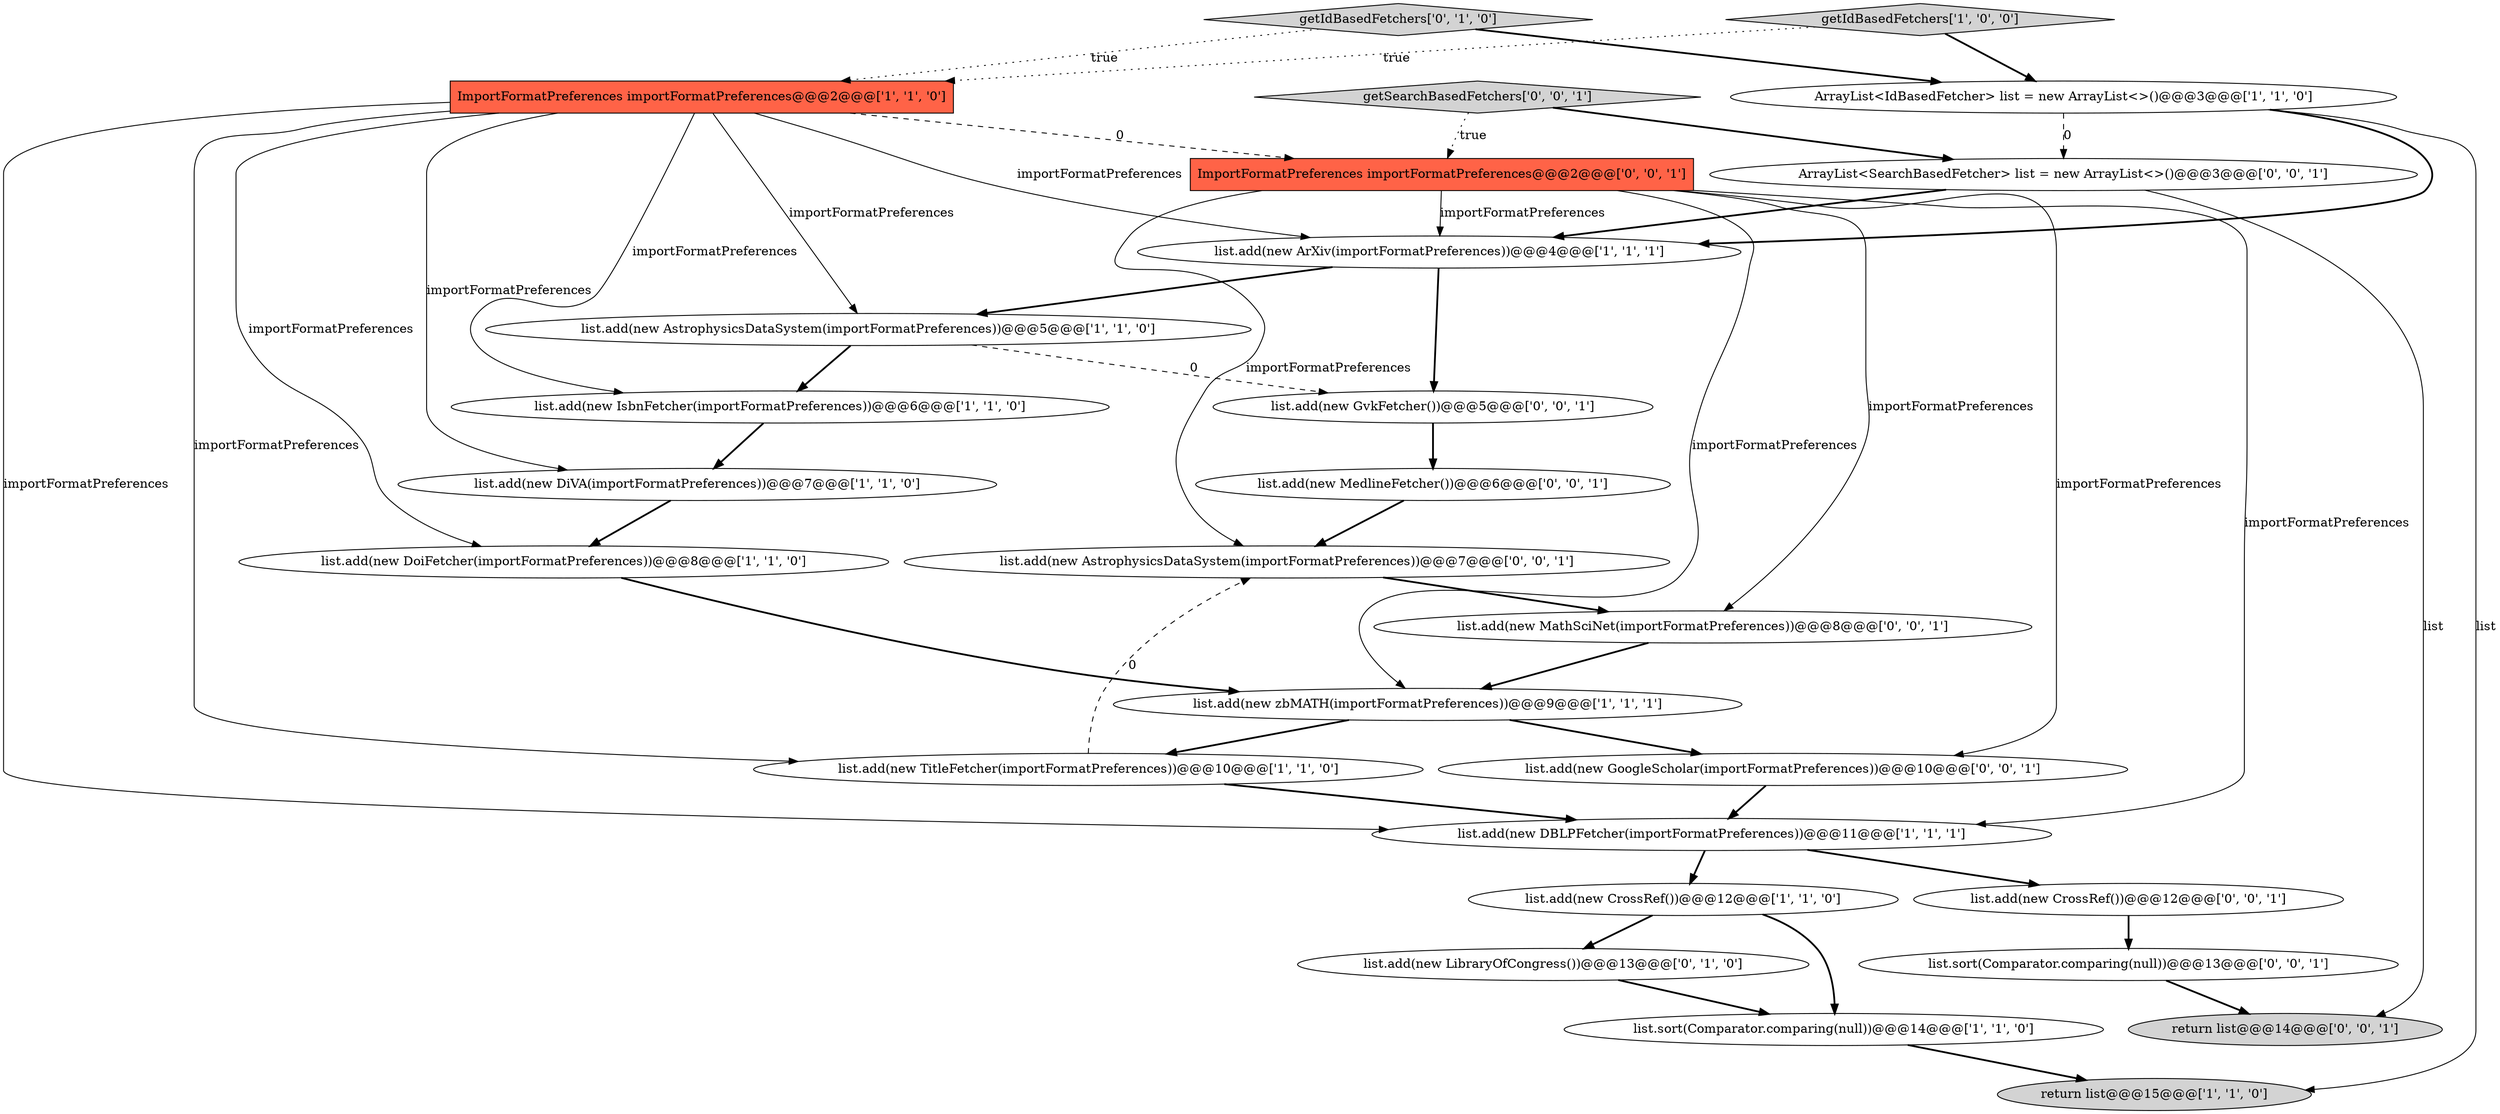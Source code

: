 digraph {
1 [style = filled, label = "ImportFormatPreferences importFormatPreferences@@@2@@@['1', '1', '0']", fillcolor = tomato, shape = box image = "AAA0AAABBB1BBB"];
24 [style = filled, label = "list.add(new MedlineFetcher())@@@6@@@['0', '0', '1']", fillcolor = white, shape = ellipse image = "AAA0AAABBB3BBB"];
21 [style = filled, label = "ImportFormatPreferences importFormatPreferences@@@2@@@['0', '0', '1']", fillcolor = tomato, shape = box image = "AAA0AAABBB3BBB"];
15 [style = filled, label = "list.add(new LibraryOfCongress())@@@13@@@['0', '1', '0']", fillcolor = white, shape = ellipse image = "AAA1AAABBB2BBB"];
0 [style = filled, label = "list.add(new DiVA(importFormatPreferences))@@@7@@@['1', '1', '0']", fillcolor = white, shape = ellipse image = "AAA0AAABBB1BBB"];
13 [style = filled, label = "list.add(new ArXiv(importFormatPreferences))@@@4@@@['1', '1', '1']", fillcolor = white, shape = ellipse image = "AAA0AAABBB1BBB"];
18 [style = filled, label = "return list@@@14@@@['0', '0', '1']", fillcolor = lightgray, shape = ellipse image = "AAA0AAABBB3BBB"];
25 [style = filled, label = "list.add(new MathSciNet(importFormatPreferences))@@@8@@@['0', '0', '1']", fillcolor = white, shape = ellipse image = "AAA0AAABBB3BBB"];
19 [style = filled, label = "list.add(new CrossRef())@@@12@@@['0', '0', '1']", fillcolor = white, shape = ellipse image = "AAA0AAABBB3BBB"];
12 [style = filled, label = "list.add(new zbMATH(importFormatPreferences))@@@9@@@['1', '1', '1']", fillcolor = white, shape = ellipse image = "AAA0AAABBB1BBB"];
17 [style = filled, label = "list.add(new AstrophysicsDataSystem(importFormatPreferences))@@@7@@@['0', '0', '1']", fillcolor = white, shape = ellipse image = "AAA0AAABBB3BBB"];
3 [style = filled, label = "list.add(new TitleFetcher(importFormatPreferences))@@@10@@@['1', '1', '0']", fillcolor = white, shape = ellipse image = "AAA0AAABBB1BBB"];
8 [style = filled, label = "list.add(new CrossRef())@@@12@@@['1', '1', '0']", fillcolor = white, shape = ellipse image = "AAA0AAABBB1BBB"];
5 [style = filled, label = "list.add(new DBLPFetcher(importFormatPreferences))@@@11@@@['1', '1', '1']", fillcolor = white, shape = ellipse image = "AAA0AAABBB1BBB"];
6 [style = filled, label = "list.add(new AstrophysicsDataSystem(importFormatPreferences))@@@5@@@['1', '1', '0']", fillcolor = white, shape = ellipse image = "AAA0AAABBB1BBB"];
26 [style = filled, label = "list.add(new GvkFetcher())@@@5@@@['0', '0', '1']", fillcolor = white, shape = ellipse image = "AAA0AAABBB3BBB"];
7 [style = filled, label = "list.add(new DoiFetcher(importFormatPreferences))@@@8@@@['1', '1', '0']", fillcolor = white, shape = ellipse image = "AAA0AAABBB1BBB"];
11 [style = filled, label = "list.sort(Comparator.comparing(null))@@@14@@@['1', '1', '0']", fillcolor = white, shape = ellipse image = "AAA0AAABBB1BBB"];
20 [style = filled, label = "list.add(new GoogleScholar(importFormatPreferences))@@@10@@@['0', '0', '1']", fillcolor = white, shape = ellipse image = "AAA0AAABBB3BBB"];
10 [style = filled, label = "return list@@@15@@@['1', '1', '0']", fillcolor = lightgray, shape = ellipse image = "AAA0AAABBB1BBB"];
23 [style = filled, label = "list.sort(Comparator.comparing(null))@@@13@@@['0', '0', '1']", fillcolor = white, shape = ellipse image = "AAA0AAABBB3BBB"];
14 [style = filled, label = "getIdBasedFetchers['0', '1', '0']", fillcolor = lightgray, shape = diamond image = "AAA0AAABBB2BBB"];
16 [style = filled, label = "ArrayList<SearchBasedFetcher> list = new ArrayList<>()@@@3@@@['0', '0', '1']", fillcolor = white, shape = ellipse image = "AAA0AAABBB3BBB"];
9 [style = filled, label = "list.add(new IsbnFetcher(importFormatPreferences))@@@6@@@['1', '1', '0']", fillcolor = white, shape = ellipse image = "AAA0AAABBB1BBB"];
4 [style = filled, label = "ArrayList<IdBasedFetcher> list = new ArrayList<>()@@@3@@@['1', '1', '0']", fillcolor = white, shape = ellipse image = "AAA0AAABBB1BBB"];
22 [style = filled, label = "getSearchBasedFetchers['0', '0', '1']", fillcolor = lightgray, shape = diamond image = "AAA0AAABBB3BBB"];
2 [style = filled, label = "getIdBasedFetchers['1', '0', '0']", fillcolor = lightgray, shape = diamond image = "AAA0AAABBB1BBB"];
13->26 [style = bold, label=""];
1->0 [style = solid, label="importFormatPreferences"];
16->18 [style = solid, label="list"];
26->24 [style = bold, label=""];
5->19 [style = bold, label=""];
3->17 [style = dashed, label="0"];
5->8 [style = bold, label=""];
2->4 [style = bold, label=""];
6->26 [style = dashed, label="0"];
1->3 [style = solid, label="importFormatPreferences"];
21->5 [style = solid, label="importFormatPreferences"];
14->1 [style = dotted, label="true"];
0->7 [style = bold, label=""];
21->25 [style = solid, label="importFormatPreferences"];
21->20 [style = solid, label="importFormatPreferences"];
1->5 [style = solid, label="importFormatPreferences"];
20->5 [style = bold, label=""];
13->6 [style = bold, label=""];
24->17 [style = bold, label=""];
22->16 [style = bold, label=""];
4->16 [style = dashed, label="0"];
1->21 [style = dashed, label="0"];
9->0 [style = bold, label=""];
19->23 [style = bold, label=""];
1->7 [style = solid, label="importFormatPreferences"];
16->13 [style = bold, label=""];
21->12 [style = solid, label="importFormatPreferences"];
25->12 [style = bold, label=""];
3->5 [style = bold, label=""];
6->9 [style = bold, label=""];
2->1 [style = dotted, label="true"];
8->11 [style = bold, label=""];
11->10 [style = bold, label=""];
7->12 [style = bold, label=""];
4->10 [style = solid, label="list"];
15->11 [style = bold, label=""];
12->3 [style = bold, label=""];
1->6 [style = solid, label="importFormatPreferences"];
12->20 [style = bold, label=""];
23->18 [style = bold, label=""];
1->13 [style = solid, label="importFormatPreferences"];
4->13 [style = bold, label=""];
14->4 [style = bold, label=""];
21->17 [style = solid, label="importFormatPreferences"];
8->15 [style = bold, label=""];
21->13 [style = solid, label="importFormatPreferences"];
17->25 [style = bold, label=""];
22->21 [style = dotted, label="true"];
1->9 [style = solid, label="importFormatPreferences"];
}
